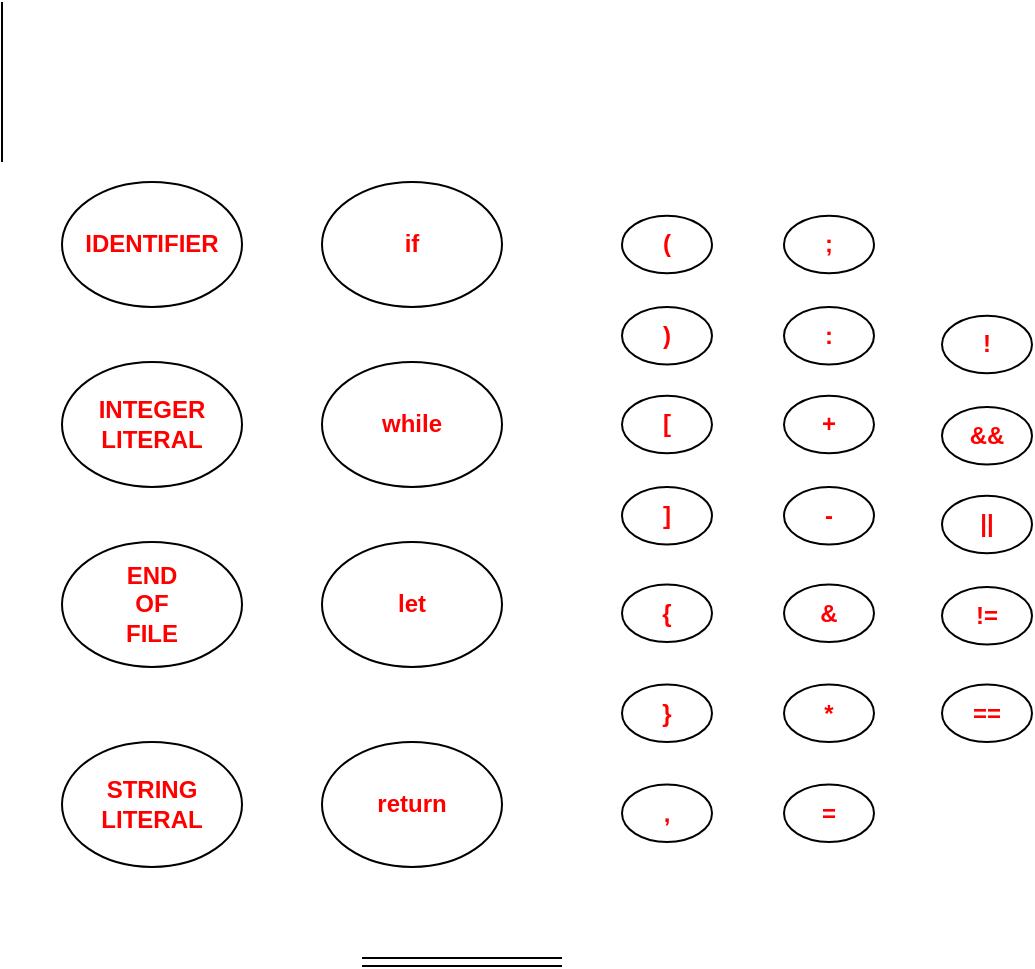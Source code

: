 <mxfile version="14.5.3" type="device"><diagram id="jeF-DfHy_9F5JSiIjqt-" name="Page-1"><mxGraphModel dx="1550" dy="836" grid="1" gridSize="10" guides="1" tooltips="1" connect="1" arrows="1" fold="1" page="1" pageScale="1" pageWidth="827" pageHeight="1169" math="0" shadow="0"><root><mxCell id="0"/><mxCell id="1" parent="0"/><mxCell id="DWmOchLu3p1BFFuffrKH-1" value="" style="ellipse;whiteSpace=wrap;html=1;" vertex="1" parent="1"><mxGeometry x="30" y="140" width="90" height="62.5" as="geometry"/></mxCell><mxCell id="DWmOchLu3p1BFFuffrKH-2" value="&lt;font color=&quot;#ff0000&quot;&gt;&lt;b&gt;IDENTIFIER&lt;/b&gt;&lt;/font&gt;" style="text;html=1;strokeColor=none;fillColor=none;align=center;verticalAlign=middle;whiteSpace=wrap;rounded=0;" vertex="1" parent="1"><mxGeometry x="55" y="161.25" width="40" height="20" as="geometry"/></mxCell><mxCell id="DWmOchLu3p1BFFuffrKH-3" value="" style="ellipse;whiteSpace=wrap;html=1;" vertex="1" parent="1"><mxGeometry x="30" y="230" width="90" height="62.5" as="geometry"/></mxCell><mxCell id="DWmOchLu3p1BFFuffrKH-4" value="&lt;font color=&quot;#ff0000&quot;&gt;&lt;b&gt;INTEGER&lt;br&gt;LITERAL&lt;br&gt;&lt;/b&gt;&lt;/font&gt;" style="text;html=1;strokeColor=none;fillColor=none;align=center;verticalAlign=middle;whiteSpace=wrap;rounded=0;" vertex="1" parent="1"><mxGeometry x="55" y="251.25" width="40" height="20" as="geometry"/></mxCell><mxCell id="DWmOchLu3p1BFFuffrKH-5" value="" style="ellipse;whiteSpace=wrap;html=1;" vertex="1" parent="1"><mxGeometry x="30" y="320" width="90" height="62.5" as="geometry"/></mxCell><mxCell id="DWmOchLu3p1BFFuffrKH-6" value="&lt;font color=&quot;#ff0000&quot;&gt;&lt;b&gt;END OF FILE&lt;/b&gt;&lt;/font&gt;" style="text;html=1;strokeColor=none;fillColor=none;align=center;verticalAlign=middle;whiteSpace=wrap;rounded=0;" vertex="1" parent="1"><mxGeometry x="55" y="341.25" width="40" height="20" as="geometry"/></mxCell><mxCell id="DWmOchLu3p1BFFuffrKH-7" value="" style="ellipse;whiteSpace=wrap;html=1;" vertex="1" parent="1"><mxGeometry x="30" y="420" width="90" height="62.5" as="geometry"/></mxCell><mxCell id="DWmOchLu3p1BFFuffrKH-8" value="&lt;font color=&quot;#ff0000&quot;&gt;&lt;b&gt;STRING LITERAL&lt;/b&gt;&lt;/font&gt;" style="text;html=1;strokeColor=none;fillColor=none;align=center;verticalAlign=middle;whiteSpace=wrap;rounded=0;" vertex="1" parent="1"><mxGeometry x="55" y="441.25" width="40" height="20" as="geometry"/></mxCell><mxCell id="DWmOchLu3p1BFFuffrKH-9" value="" style="ellipse;whiteSpace=wrap;html=1;" vertex="1" parent="1"><mxGeometry x="160" y="140" width="90" height="62.5" as="geometry"/></mxCell><mxCell id="DWmOchLu3p1BFFuffrKH-10" value="&lt;font color=&quot;#ff0000&quot;&gt;&lt;b&gt;if&lt;/b&gt;&lt;/font&gt;" style="text;html=1;strokeColor=none;fillColor=none;align=center;verticalAlign=middle;whiteSpace=wrap;rounded=0;" vertex="1" parent="1"><mxGeometry x="185" y="161.25" width="40" height="20" as="geometry"/></mxCell><mxCell id="DWmOchLu3p1BFFuffrKH-11" value="" style="ellipse;whiteSpace=wrap;html=1;" vertex="1" parent="1"><mxGeometry x="160" y="230" width="90" height="62.5" as="geometry"/></mxCell><mxCell id="DWmOchLu3p1BFFuffrKH-12" value="&lt;font color=&quot;#ff0000&quot;&gt;&lt;b&gt;while&lt;/b&gt;&lt;/font&gt;" style="text;html=1;strokeColor=none;fillColor=none;align=center;verticalAlign=middle;whiteSpace=wrap;rounded=0;" vertex="1" parent="1"><mxGeometry x="185" y="251.25" width="40" height="20" as="geometry"/></mxCell><mxCell id="DWmOchLu3p1BFFuffrKH-13" value="" style="ellipse;whiteSpace=wrap;html=1;" vertex="1" parent="1"><mxGeometry x="160" y="320" width="90" height="62.5" as="geometry"/></mxCell><mxCell id="DWmOchLu3p1BFFuffrKH-14" value="&lt;font color=&quot;#ff0000&quot;&gt;&lt;b&gt;let&lt;/b&gt;&lt;/font&gt;" style="text;html=1;strokeColor=none;fillColor=none;align=center;verticalAlign=middle;whiteSpace=wrap;rounded=0;" vertex="1" parent="1"><mxGeometry x="185" y="341.25" width="40" height="20" as="geometry"/></mxCell><mxCell id="DWmOchLu3p1BFFuffrKH-15" value="" style="ellipse;whiteSpace=wrap;html=1;" vertex="1" parent="1"><mxGeometry x="160" y="420" width="90" height="62.5" as="geometry"/></mxCell><mxCell id="DWmOchLu3p1BFFuffrKH-16" value="&lt;font color=&quot;#ff0000&quot;&gt;&lt;b&gt;return&lt;/b&gt;&lt;/font&gt;" style="text;html=1;strokeColor=none;fillColor=none;align=center;verticalAlign=middle;whiteSpace=wrap;rounded=0;" vertex="1" parent="1"><mxGeometry x="185" y="441.25" width="40" height="20" as="geometry"/></mxCell><mxCell id="DWmOchLu3p1BFFuffrKH-17" value="" style="ellipse;whiteSpace=wrap;html=1;" vertex="1" parent="1"><mxGeometry x="310" y="156.88" width="45" height="28.75" as="geometry"/></mxCell><mxCell id="DWmOchLu3p1BFFuffrKH-18" value="&lt;font color=&quot;#ff0000&quot;&gt;&lt;b&gt;(&lt;/b&gt;&lt;/font&gt;" style="text;html=1;strokeColor=none;fillColor=none;align=center;verticalAlign=middle;whiteSpace=wrap;rounded=0;" vertex="1" parent="1"><mxGeometry x="321.25" y="166.26" width="22.5" height="10" as="geometry"/></mxCell><mxCell id="DWmOchLu3p1BFFuffrKH-19" value="" style="ellipse;whiteSpace=wrap;html=1;" vertex="1" parent="1"><mxGeometry x="310" y="202.5" width="45" height="28.75" as="geometry"/></mxCell><mxCell id="DWmOchLu3p1BFFuffrKH-20" value="&lt;font color=&quot;#ff0000&quot;&gt;&lt;b&gt;)&lt;/b&gt;&lt;/font&gt;" style="text;html=1;strokeColor=none;fillColor=none;align=center;verticalAlign=middle;whiteSpace=wrap;rounded=0;" vertex="1" parent="1"><mxGeometry x="321.25" y="211.88" width="22.5" height="10" as="geometry"/></mxCell><mxCell id="DWmOchLu3p1BFFuffrKH-21" value="" style="ellipse;whiteSpace=wrap;html=1;" vertex="1" parent="1"><mxGeometry x="310" y="246.88" width="45" height="28.75" as="geometry"/></mxCell><mxCell id="DWmOchLu3p1BFFuffrKH-22" value="&lt;font color=&quot;#ff0000&quot;&gt;&lt;b&gt;[&lt;/b&gt;&lt;/font&gt;" style="text;html=1;strokeColor=none;fillColor=none;align=center;verticalAlign=middle;whiteSpace=wrap;rounded=0;" vertex="1" parent="1"><mxGeometry x="321.25" y="256.26" width="22.5" height="10" as="geometry"/></mxCell><mxCell id="DWmOchLu3p1BFFuffrKH-23" value="" style="ellipse;whiteSpace=wrap;html=1;" vertex="1" parent="1"><mxGeometry x="310" y="292.5" width="45" height="28.75" as="geometry"/></mxCell><mxCell id="DWmOchLu3p1BFFuffrKH-24" value="&lt;font color=&quot;#ff0000&quot;&gt;&lt;b&gt;]&lt;/b&gt;&lt;/font&gt;" style="text;html=1;strokeColor=none;fillColor=none;align=center;verticalAlign=middle;whiteSpace=wrap;rounded=0;" vertex="1" parent="1"><mxGeometry x="321.25" y="301.88" width="22.5" height="10" as="geometry"/></mxCell><mxCell id="DWmOchLu3p1BFFuffrKH-25" value="" style="ellipse;whiteSpace=wrap;html=1;" vertex="1" parent="1"><mxGeometry x="310" y="341.25" width="45" height="28.75" as="geometry"/></mxCell><mxCell id="DWmOchLu3p1BFFuffrKH-26" value="&lt;font color=&quot;#ff0000&quot;&gt;&lt;b&gt;{&lt;/b&gt;&lt;/font&gt;" style="text;html=1;strokeColor=none;fillColor=none;align=center;verticalAlign=middle;whiteSpace=wrap;rounded=0;" vertex="1" parent="1"><mxGeometry x="321.25" y="350.63" width="22.5" height="10" as="geometry"/></mxCell><mxCell id="DWmOchLu3p1BFFuffrKH-27" value="" style="ellipse;whiteSpace=wrap;html=1;" vertex="1" parent="1"><mxGeometry x="310" y="391.25" width="45" height="28.75" as="geometry"/></mxCell><mxCell id="DWmOchLu3p1BFFuffrKH-28" value="&lt;font color=&quot;#ff0000&quot;&gt;&lt;b&gt;}&lt;/b&gt;&lt;/font&gt;" style="text;html=1;strokeColor=none;fillColor=none;align=center;verticalAlign=middle;whiteSpace=wrap;rounded=0;" vertex="1" parent="1"><mxGeometry x="321.25" y="400.63" width="22.5" height="10" as="geometry"/></mxCell><mxCell id="DWmOchLu3p1BFFuffrKH-29" value="" style="ellipse;whiteSpace=wrap;html=1;" vertex="1" parent="1"><mxGeometry x="310" y="441.25" width="45" height="28.75" as="geometry"/></mxCell><mxCell id="DWmOchLu3p1BFFuffrKH-30" value="&lt;font color=&quot;#ff0000&quot;&gt;&lt;b&gt;,&lt;/b&gt;&lt;/font&gt;" style="text;html=1;strokeColor=none;fillColor=none;align=center;verticalAlign=middle;whiteSpace=wrap;rounded=0;" vertex="1" parent="1"><mxGeometry x="321.25" y="450.63" width="22.5" height="10" as="geometry"/></mxCell><mxCell id="DWmOchLu3p1BFFuffrKH-31" value="" style="ellipse;whiteSpace=wrap;html=1;" vertex="1" parent="1"><mxGeometry x="391" y="156.88" width="45" height="28.75" as="geometry"/></mxCell><mxCell id="DWmOchLu3p1BFFuffrKH-32" value="&lt;font color=&quot;#ff0000&quot;&gt;&lt;b&gt;;&lt;/b&gt;&lt;/font&gt;" style="text;html=1;strokeColor=none;fillColor=none;align=center;verticalAlign=middle;whiteSpace=wrap;rounded=0;" vertex="1" parent="1"><mxGeometry x="402.25" y="166.26" width="22.5" height="10" as="geometry"/></mxCell><mxCell id="DWmOchLu3p1BFFuffrKH-33" value="" style="ellipse;whiteSpace=wrap;html=1;" vertex="1" parent="1"><mxGeometry x="391" y="202.5" width="45" height="28.75" as="geometry"/></mxCell><mxCell id="DWmOchLu3p1BFFuffrKH-34" value="&lt;font color=&quot;#ff0000&quot;&gt;&lt;b&gt;:&lt;/b&gt;&lt;/font&gt;" style="text;html=1;strokeColor=none;fillColor=none;align=center;verticalAlign=middle;whiteSpace=wrap;rounded=0;" vertex="1" parent="1"><mxGeometry x="402.25" y="211.88" width="22.5" height="10" as="geometry"/></mxCell><mxCell id="DWmOchLu3p1BFFuffrKH-35" value="" style="ellipse;whiteSpace=wrap;html=1;" vertex="1" parent="1"><mxGeometry x="391" y="246.88" width="45" height="28.75" as="geometry"/></mxCell><mxCell id="DWmOchLu3p1BFFuffrKH-36" value="&lt;font color=&quot;#ff0000&quot;&gt;&lt;b&gt;+&lt;/b&gt;&lt;/font&gt;" style="text;html=1;strokeColor=none;fillColor=none;align=center;verticalAlign=middle;whiteSpace=wrap;rounded=0;" vertex="1" parent="1"><mxGeometry x="402.25" y="256.26" width="22.5" height="10" as="geometry"/></mxCell><mxCell id="DWmOchLu3p1BFFuffrKH-37" value="" style="ellipse;whiteSpace=wrap;html=1;" vertex="1" parent="1"><mxGeometry x="391" y="292.5" width="45" height="28.75" as="geometry"/></mxCell><mxCell id="DWmOchLu3p1BFFuffrKH-38" value="&lt;font color=&quot;#ff0000&quot;&gt;&lt;b&gt;-&lt;/b&gt;&lt;/font&gt;" style="text;html=1;strokeColor=none;fillColor=none;align=center;verticalAlign=middle;whiteSpace=wrap;rounded=0;" vertex="1" parent="1"><mxGeometry x="402.25" y="301.88" width="22.5" height="10" as="geometry"/></mxCell><mxCell id="DWmOchLu3p1BFFuffrKH-39" value="" style="ellipse;whiteSpace=wrap;html=1;" vertex="1" parent="1"><mxGeometry x="391" y="341.25" width="45" height="28.75" as="geometry"/></mxCell><mxCell id="DWmOchLu3p1BFFuffrKH-40" value="&lt;font color=&quot;#ff0000&quot;&gt;&lt;b&gt;&amp;amp;&lt;/b&gt;&lt;/font&gt;" style="text;html=1;strokeColor=none;fillColor=none;align=center;verticalAlign=middle;whiteSpace=wrap;rounded=0;" vertex="1" parent="1"><mxGeometry x="402.25" y="350.63" width="22.5" height="10" as="geometry"/></mxCell><mxCell id="DWmOchLu3p1BFFuffrKH-41" value="" style="ellipse;whiteSpace=wrap;html=1;" vertex="1" parent="1"><mxGeometry x="391" y="391.25" width="45" height="28.75" as="geometry"/></mxCell><mxCell id="DWmOchLu3p1BFFuffrKH-42" value="&lt;font color=&quot;#ff0000&quot;&gt;&lt;b&gt;*&lt;/b&gt;&lt;/font&gt;" style="text;html=1;strokeColor=none;fillColor=none;align=center;verticalAlign=middle;whiteSpace=wrap;rounded=0;" vertex="1" parent="1"><mxGeometry x="402.25" y="400.63" width="22.5" height="10" as="geometry"/></mxCell><mxCell id="DWmOchLu3p1BFFuffrKH-43" value="" style="ellipse;whiteSpace=wrap;html=1;" vertex="1" parent="1"><mxGeometry x="391" y="441.25" width="45" height="28.75" as="geometry"/></mxCell><mxCell id="DWmOchLu3p1BFFuffrKH-44" value="&lt;font color=&quot;#ff0000&quot;&gt;&lt;b&gt;=&lt;/b&gt;&lt;/font&gt;" style="text;html=1;strokeColor=none;fillColor=none;align=center;verticalAlign=middle;whiteSpace=wrap;rounded=0;" vertex="1" parent="1"><mxGeometry x="402.25" y="450.63" width="22.5" height="10" as="geometry"/></mxCell><mxCell id="DWmOchLu3p1BFFuffrKH-45" value="" style="ellipse;whiteSpace=wrap;html=1;" vertex="1" parent="1"><mxGeometry x="470" y="206.88" width="45" height="28.75" as="geometry"/></mxCell><mxCell id="DWmOchLu3p1BFFuffrKH-46" value="&lt;font color=&quot;#ff0000&quot;&gt;&lt;b&gt;!&lt;/b&gt;&lt;/font&gt;" style="text;html=1;strokeColor=none;fillColor=none;align=center;verticalAlign=middle;whiteSpace=wrap;rounded=0;" vertex="1" parent="1"><mxGeometry x="481.25" y="216.26" width="22.5" height="10" as="geometry"/></mxCell><mxCell id="DWmOchLu3p1BFFuffrKH-47" value="" style="ellipse;whiteSpace=wrap;html=1;" vertex="1" parent="1"><mxGeometry x="470" y="252.5" width="45" height="28.75" as="geometry"/></mxCell><mxCell id="DWmOchLu3p1BFFuffrKH-48" value="&lt;font color=&quot;#ff0000&quot;&gt;&lt;b&gt;&amp;amp;&amp;amp;&lt;/b&gt;&lt;/font&gt;" style="text;html=1;strokeColor=none;fillColor=none;align=center;verticalAlign=middle;whiteSpace=wrap;rounded=0;" vertex="1" parent="1"><mxGeometry x="481.25" y="261.88" width="22.5" height="10" as="geometry"/></mxCell><mxCell id="DWmOchLu3p1BFFuffrKH-49" value="" style="ellipse;whiteSpace=wrap;html=1;" vertex="1" parent="1"><mxGeometry x="470" y="296.88" width="45" height="28.75" as="geometry"/></mxCell><mxCell id="DWmOchLu3p1BFFuffrKH-50" value="&lt;font color=&quot;#ff0000&quot;&gt;&lt;b&gt;||&lt;/b&gt;&lt;/font&gt;" style="text;html=1;strokeColor=none;fillColor=none;align=center;verticalAlign=middle;whiteSpace=wrap;rounded=0;" vertex="1" parent="1"><mxGeometry x="481.25" y="306.26" width="22.5" height="10" as="geometry"/></mxCell><mxCell id="DWmOchLu3p1BFFuffrKH-51" value="" style="ellipse;whiteSpace=wrap;html=1;" vertex="1" parent="1"><mxGeometry x="470" y="342.5" width="45" height="28.75" as="geometry"/></mxCell><mxCell id="DWmOchLu3p1BFFuffrKH-52" value="&lt;font color=&quot;#ff0000&quot;&gt;&lt;b&gt;!=&lt;/b&gt;&lt;/font&gt;" style="text;html=1;strokeColor=none;fillColor=none;align=center;verticalAlign=middle;whiteSpace=wrap;rounded=0;" vertex="1" parent="1"><mxGeometry x="481.25" y="351.88" width="22.5" height="10" as="geometry"/></mxCell><mxCell id="DWmOchLu3p1BFFuffrKH-53" value="" style="ellipse;whiteSpace=wrap;html=1;" vertex="1" parent="1"><mxGeometry x="470" y="391.25" width="45" height="28.75" as="geometry"/></mxCell><mxCell id="DWmOchLu3p1BFFuffrKH-54" value="&lt;font color=&quot;#ff0000&quot;&gt;&lt;b&gt;==&lt;/b&gt;&lt;/font&gt;" style="text;html=1;strokeColor=none;fillColor=none;align=center;verticalAlign=middle;whiteSpace=wrap;rounded=0;" vertex="1" parent="1"><mxGeometry x="481.25" y="400.63" width="22.5" height="10" as="geometry"/></mxCell><mxCell id="DWmOchLu3p1BFFuffrKH-59" value="" style="endArrow=none;html=1;" edge="1" parent="1"><mxGeometry width="50" height="50" relative="1" as="geometry"><mxPoint y="130" as="sourcePoint"/><mxPoint y="50" as="targetPoint"/></mxGeometry></mxCell><mxCell id="DWmOchLu3p1BFFuffrKH-60" value="" style="shape=link;html=1;" edge="1" parent="1"><mxGeometry width="100" relative="1" as="geometry"><mxPoint x="180" y="530" as="sourcePoint"/><mxPoint x="280" y="530" as="targetPoint"/></mxGeometry></mxCell></root></mxGraphModel></diagram></mxfile>